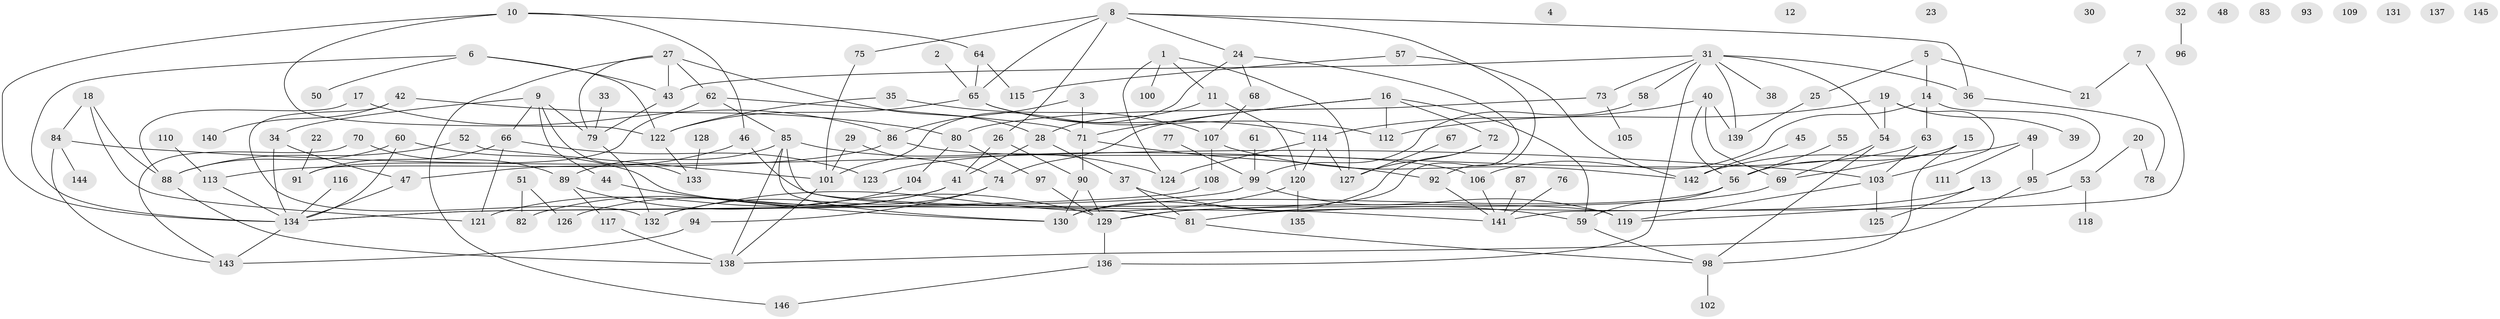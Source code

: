 // coarse degree distribution, {5: 0.09433962264150944, 2: 0.20754716981132076, 0: 0.11320754716981132, 3: 0.1320754716981132, 6: 0.0660377358490566, 7: 0.05660377358490566, 4: 0.1509433962264151, 9: 0.018867924528301886, 1: 0.1509433962264151, 8: 0.009433962264150943}
// Generated by graph-tools (version 1.1) at 2025/23/03/03/25 07:23:25]
// undirected, 146 vertices, 205 edges
graph export_dot {
graph [start="1"]
  node [color=gray90,style=filled];
  1;
  2;
  3;
  4;
  5;
  6;
  7;
  8;
  9;
  10;
  11;
  12;
  13;
  14;
  15;
  16;
  17;
  18;
  19;
  20;
  21;
  22;
  23;
  24;
  25;
  26;
  27;
  28;
  29;
  30;
  31;
  32;
  33;
  34;
  35;
  36;
  37;
  38;
  39;
  40;
  41;
  42;
  43;
  44;
  45;
  46;
  47;
  48;
  49;
  50;
  51;
  52;
  53;
  54;
  55;
  56;
  57;
  58;
  59;
  60;
  61;
  62;
  63;
  64;
  65;
  66;
  67;
  68;
  69;
  70;
  71;
  72;
  73;
  74;
  75;
  76;
  77;
  78;
  79;
  80;
  81;
  82;
  83;
  84;
  85;
  86;
  87;
  88;
  89;
  90;
  91;
  92;
  93;
  94;
  95;
  96;
  97;
  98;
  99;
  100;
  101;
  102;
  103;
  104;
  105;
  106;
  107;
  108;
  109;
  110;
  111;
  112;
  113;
  114;
  115;
  116;
  117;
  118;
  119;
  120;
  121;
  122;
  123;
  124;
  125;
  126;
  127;
  128;
  129;
  130;
  131;
  132;
  133;
  134;
  135;
  136;
  137;
  138;
  139;
  140;
  141;
  142;
  143;
  144;
  145;
  146;
  1 -- 11;
  1 -- 100;
  1 -- 124;
  1 -- 127;
  2 -- 65;
  3 -- 71;
  3 -- 86;
  5 -- 14;
  5 -- 21;
  5 -- 25;
  6 -- 43;
  6 -- 50;
  6 -- 122;
  6 -- 134;
  7 -- 21;
  7 -- 141;
  8 -- 24;
  8 -- 26;
  8 -- 36;
  8 -- 65;
  8 -- 75;
  8 -- 92;
  9 -- 34;
  9 -- 44;
  9 -- 66;
  9 -- 79;
  9 -- 133;
  10 -- 46;
  10 -- 64;
  10 -- 122;
  10 -- 134;
  11 -- 28;
  11 -- 120;
  13 -- 81;
  13 -- 125;
  14 -- 63;
  14 -- 95;
  14 -- 106;
  15 -- 56;
  15 -- 69;
  15 -- 98;
  16 -- 59;
  16 -- 71;
  16 -- 72;
  16 -- 74;
  16 -- 112;
  17 -- 86;
  17 -- 88;
  18 -- 84;
  18 -- 88;
  18 -- 121;
  19 -- 39;
  19 -- 54;
  19 -- 103;
  19 -- 112;
  20 -- 53;
  20 -- 78;
  22 -- 91;
  24 -- 68;
  24 -- 101;
  24 -- 129;
  25 -- 139;
  26 -- 41;
  26 -- 90;
  27 -- 28;
  27 -- 43;
  27 -- 62;
  27 -- 79;
  27 -- 146;
  28 -- 37;
  28 -- 41;
  29 -- 74;
  29 -- 101;
  31 -- 36;
  31 -- 38;
  31 -- 43;
  31 -- 54;
  31 -- 58;
  31 -- 73;
  31 -- 136;
  31 -- 139;
  32 -- 96;
  33 -- 79;
  34 -- 47;
  34 -- 134;
  35 -- 107;
  35 -- 122;
  36 -- 78;
  37 -- 59;
  37 -- 81;
  40 -- 56;
  40 -- 69;
  40 -- 114;
  40 -- 139;
  41 -- 82;
  41 -- 126;
  42 -- 80;
  42 -- 132;
  42 -- 140;
  43 -- 79;
  44 -- 130;
  45 -- 142;
  46 -- 47;
  46 -- 119;
  47 -- 134;
  49 -- 95;
  49 -- 111;
  49 -- 142;
  51 -- 82;
  51 -- 126;
  52 -- 88;
  52 -- 101;
  53 -- 118;
  53 -- 119;
  54 -- 69;
  54 -- 98;
  55 -- 56;
  56 -- 59;
  56 -- 130;
  57 -- 115;
  57 -- 142;
  58 -- 99;
  59 -- 98;
  60 -- 81;
  60 -- 88;
  60 -- 134;
  61 -- 99;
  62 -- 71;
  62 -- 85;
  62 -- 91;
  63 -- 103;
  63 -- 123;
  64 -- 65;
  64 -- 115;
  65 -- 112;
  65 -- 114;
  65 -- 122;
  66 -- 91;
  66 -- 121;
  66 -- 123;
  67 -- 127;
  68 -- 107;
  69 -- 129;
  70 -- 89;
  70 -- 143;
  71 -- 90;
  71 -- 92;
  72 -- 127;
  72 -- 130;
  73 -- 80;
  73 -- 105;
  74 -- 94;
  74 -- 132;
  75 -- 101;
  76 -- 141;
  77 -- 99;
  79 -- 132;
  80 -- 97;
  80 -- 104;
  81 -- 98;
  84 -- 103;
  84 -- 143;
  84 -- 144;
  85 -- 89;
  85 -- 124;
  85 -- 130;
  85 -- 138;
  85 -- 141;
  86 -- 106;
  86 -- 113;
  87 -- 141;
  88 -- 138;
  89 -- 117;
  89 -- 129;
  90 -- 129;
  90 -- 130;
  92 -- 141;
  94 -- 143;
  95 -- 138;
  97 -- 129;
  98 -- 102;
  99 -- 119;
  99 -- 134;
  101 -- 138;
  103 -- 119;
  103 -- 125;
  104 -- 121;
  106 -- 141;
  107 -- 108;
  107 -- 142;
  108 -- 134;
  110 -- 113;
  113 -- 134;
  114 -- 120;
  114 -- 124;
  114 -- 127;
  116 -- 134;
  117 -- 138;
  120 -- 132;
  120 -- 135;
  122 -- 133;
  128 -- 133;
  129 -- 136;
  134 -- 143;
  136 -- 146;
}
